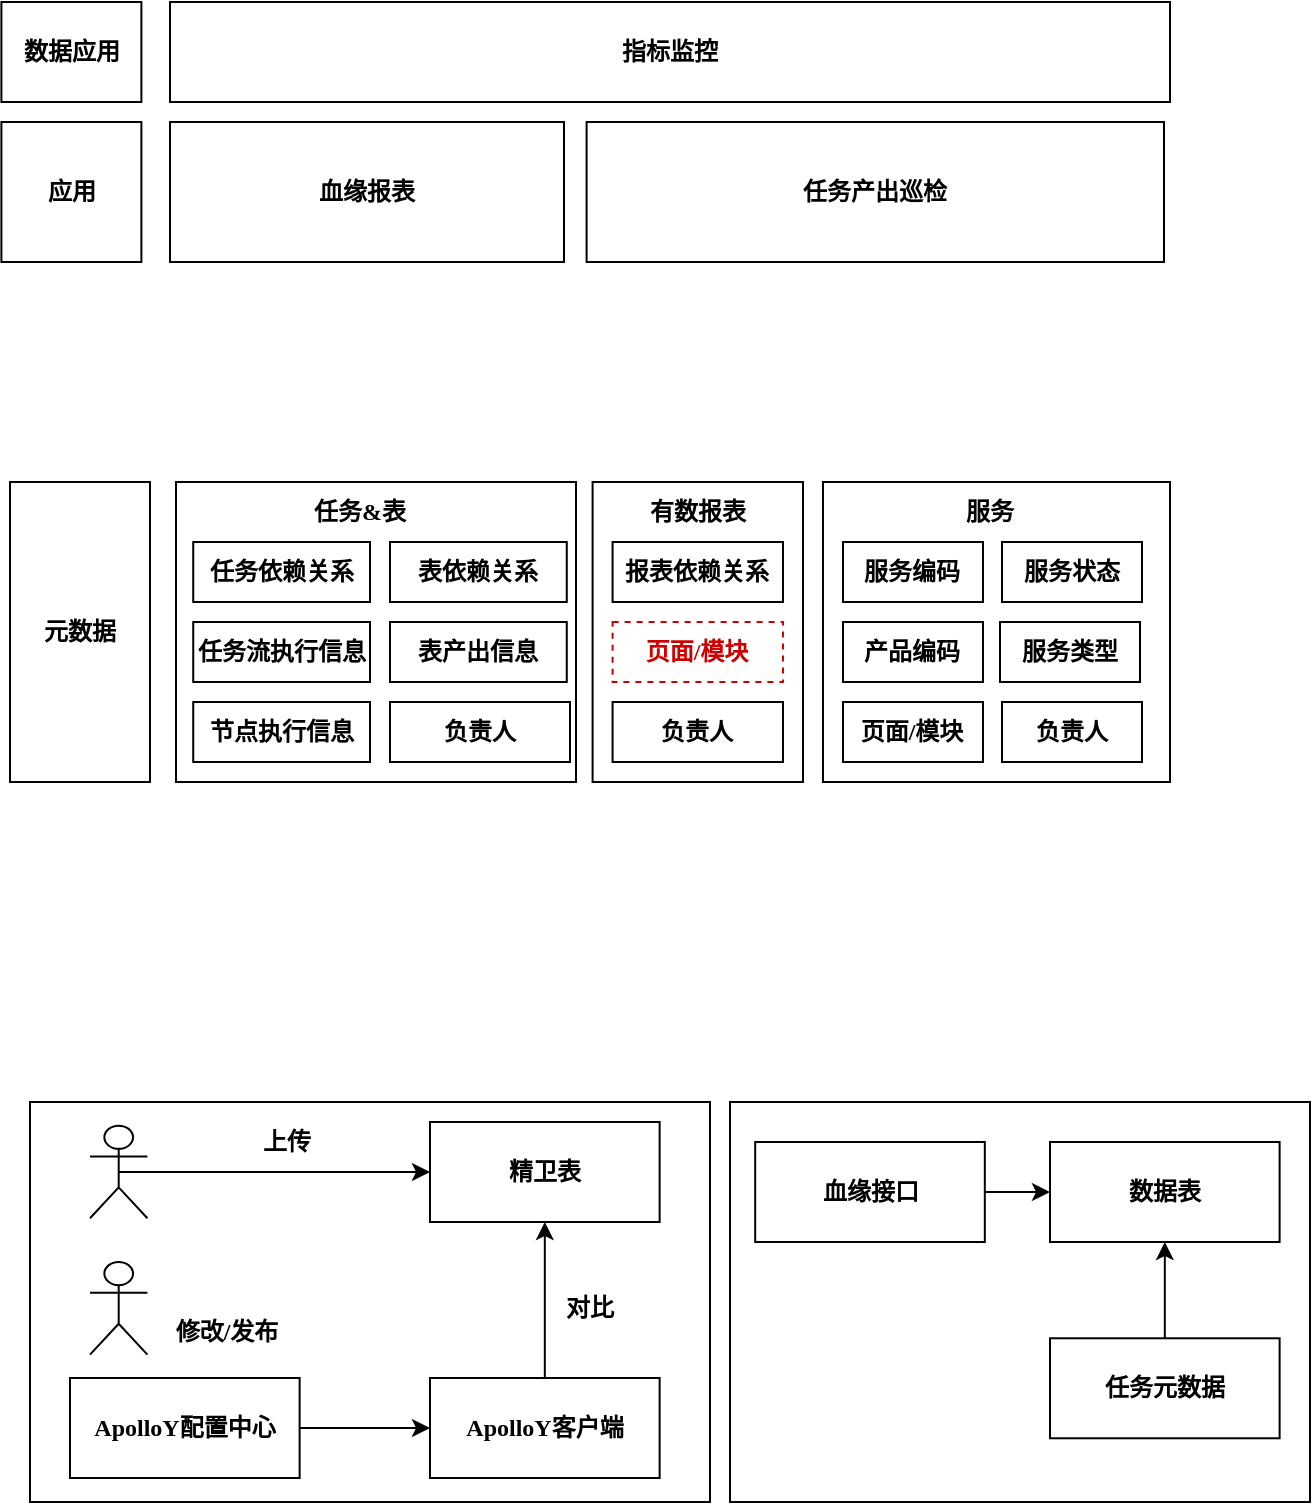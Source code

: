 <mxfile version="22.1.11" type="github">
  <diagram name="第 1 页" id="bkmUAf5GaKLeKeRniAin">
    <mxGraphModel dx="841" dy="1719" grid="1" gridSize="10" guides="1" tooltips="1" connect="1" arrows="1" fold="1" page="1" pageScale="1" pageWidth="827" pageHeight="1169" math="0" shadow="0">
      <root>
        <mxCell id="0" />
        <mxCell id="1" parent="0" />
        <mxCell id="q0xM9G2KaVh3ov2FUy2p-14" value="" style="rounded=0;whiteSpace=wrap;html=1;" vertex="1" parent="1">
          <mxGeometry x="760" y="450" width="340" height="200" as="geometry" />
        </mxCell>
        <mxCell id="q0xM9G2KaVh3ov2FUy2p-5" style="edgeStyle=orthogonalEdgeStyle;rounded=0;orthogonalLoop=1;jettySize=auto;html=1;exitX=1;exitY=0.5;exitDx=0;exitDy=0;" edge="1" parent="1" source="q0xM9G2KaVh3ov2FUy2p-1" target="q0xM9G2KaVh3ov2FUy2p-4">
          <mxGeometry relative="1" as="geometry" />
        </mxCell>
        <mxCell id="q0xM9G2KaVh3ov2FUy2p-1" value="&lt;h4&gt;ApolloY配置中心&lt;/h4&gt;" style="rounded=0;whiteSpace=wrap;html=1;fontFamily=微软雅黑;" vertex="1" parent="1">
          <mxGeometry x="780" y="588" width="114.81" height="50" as="geometry" />
        </mxCell>
        <mxCell id="q0xM9G2KaVh3ov2FUy2p-2" value="&lt;h4&gt;修改/发布&lt;/h4&gt;" style="text;html=1;strokeColor=none;fillColor=none;align=center;verticalAlign=middle;whiteSpace=wrap;rounded=0;fontFamily=微软雅黑;" vertex="1" parent="1">
          <mxGeometry x="830.003" y="553.14" width="57.403" height="23.143" as="geometry" />
        </mxCell>
        <mxCell id="q0xM9G2KaVh3ov2FUy2p-3" value="" style="shape=umlActor;verticalLabelPosition=bottom;verticalAlign=top;html=1;outlineConnect=0;fontFamily=微软雅黑;" vertex="1" parent="1">
          <mxGeometry x="790.002" y="530" width="28.701" height="46.286" as="geometry" />
        </mxCell>
        <mxCell id="q0xM9G2KaVh3ov2FUy2p-19" style="edgeStyle=orthogonalEdgeStyle;rounded=0;orthogonalLoop=1;jettySize=auto;html=1;exitX=0.5;exitY=0;exitDx=0;exitDy=0;" edge="1" parent="1" source="q0xM9G2KaVh3ov2FUy2p-4" target="q0xM9G2KaVh3ov2FUy2p-6">
          <mxGeometry relative="1" as="geometry" />
        </mxCell>
        <mxCell id="q0xM9G2KaVh3ov2FUy2p-4" value="&lt;h4&gt;ApolloY客户端&lt;/h4&gt;" style="rounded=0;whiteSpace=wrap;html=1;fontFamily=微软雅黑;" vertex="1" parent="1">
          <mxGeometry x="960" y="588" width="114.81" height="50" as="geometry" />
        </mxCell>
        <mxCell id="q0xM9G2KaVh3ov2FUy2p-6" value="&lt;h4&gt;精卫表&lt;/h4&gt;" style="rounded=0;whiteSpace=wrap;html=1;fontFamily=微软雅黑;" vertex="1" parent="1">
          <mxGeometry x="960" y="460" width="114.81" height="50" as="geometry" />
        </mxCell>
        <mxCell id="q0xM9G2KaVh3ov2FUy2p-10" style="edgeStyle=orthogonalEdgeStyle;rounded=0;orthogonalLoop=1;jettySize=auto;html=1;exitX=0.5;exitY=0.5;exitDx=0;exitDy=0;exitPerimeter=0;" edge="1" parent="1" source="q0xM9G2KaVh3ov2FUy2p-7" target="q0xM9G2KaVh3ov2FUy2p-6">
          <mxGeometry relative="1" as="geometry" />
        </mxCell>
        <mxCell id="q0xM9G2KaVh3ov2FUy2p-7" value="" style="shape=umlActor;verticalLabelPosition=bottom;verticalAlign=top;html=1;outlineConnect=0;fontFamily=微软雅黑;" vertex="1" parent="1">
          <mxGeometry x="790.002" y="461.86" width="28.701" height="46.286" as="geometry" />
        </mxCell>
        <mxCell id="q0xM9G2KaVh3ov2FUy2p-8" value="&lt;h4&gt;上传&lt;/h4&gt;" style="text;html=1;strokeColor=none;fillColor=none;align=center;verticalAlign=middle;whiteSpace=wrap;rounded=0;fontFamily=微软雅黑;" vertex="1" parent="1">
          <mxGeometry x="860.003" y="458.15" width="57.403" height="23.143" as="geometry" />
        </mxCell>
        <mxCell id="q0xM9G2KaVh3ov2FUy2p-12" value="&lt;h4&gt;血缘报表&lt;/h4&gt;" style="rounded=0;whiteSpace=wrap;html=1;fontFamily=微软雅黑;" vertex="1" parent="1">
          <mxGeometry x="830" y="-40" width="197" height="70" as="geometry" />
        </mxCell>
        <mxCell id="q0xM9G2KaVh3ov2FUy2p-15" value="" style="rounded=0;whiteSpace=wrap;html=1;" vertex="1" parent="1">
          <mxGeometry x="1110" y="450" width="290" height="200" as="geometry" />
        </mxCell>
        <mxCell id="q0xM9G2KaVh3ov2FUy2p-17" value="&lt;h4&gt;数据表&lt;/h4&gt;" style="rounded=0;whiteSpace=wrap;html=1;fontFamily=微软雅黑;" vertex="1" parent="1">
          <mxGeometry x="1270" y="470" width="114.81" height="50" as="geometry" />
        </mxCell>
        <mxCell id="q0xM9G2KaVh3ov2FUy2p-21" style="edgeStyle=orthogonalEdgeStyle;rounded=0;orthogonalLoop=1;jettySize=auto;html=1;exitX=1;exitY=0.5;exitDx=0;exitDy=0;" edge="1" parent="1" source="q0xM9G2KaVh3ov2FUy2p-18" target="q0xM9G2KaVh3ov2FUy2p-17">
          <mxGeometry relative="1" as="geometry" />
        </mxCell>
        <mxCell id="q0xM9G2KaVh3ov2FUy2p-18" value="&lt;h4&gt;血缘接口&lt;/h4&gt;" style="rounded=0;whiteSpace=wrap;html=1;fontFamily=微软雅黑;" vertex="1" parent="1">
          <mxGeometry x="1122.6" y="470" width="114.81" height="50" as="geometry" />
        </mxCell>
        <mxCell id="q0xM9G2KaVh3ov2FUy2p-20" value="对比" style="text;html=1;strokeColor=none;fillColor=none;align=center;verticalAlign=middle;whiteSpace=wrap;rounded=0;fontFamily=微软雅黑;fontStyle=1" vertex="1" parent="1">
          <mxGeometry x="1010" y="538.14" width="60" height="30" as="geometry" />
        </mxCell>
        <mxCell id="q0xM9G2KaVh3ov2FUy2p-24" style="edgeStyle=orthogonalEdgeStyle;rounded=0;orthogonalLoop=1;jettySize=auto;html=1;exitX=0.5;exitY=0;exitDx=0;exitDy=0;" edge="1" parent="1" source="q0xM9G2KaVh3ov2FUy2p-23" target="q0xM9G2KaVh3ov2FUy2p-17">
          <mxGeometry relative="1" as="geometry" />
        </mxCell>
        <mxCell id="q0xM9G2KaVh3ov2FUy2p-23" value="&lt;h4&gt;任务元数据&lt;/h4&gt;" style="rounded=0;whiteSpace=wrap;html=1;fontFamily=微软雅黑;" vertex="1" parent="1">
          <mxGeometry x="1270" y="568.14" width="114.81" height="50" as="geometry" />
        </mxCell>
        <mxCell id="q0xM9G2KaVh3ov2FUy2p-25" value="&lt;h4&gt;任务产出巡检&lt;/h4&gt;" style="rounded=0;whiteSpace=wrap;html=1;fontFamily=微软雅黑;" vertex="1" parent="1">
          <mxGeometry x="1038.3" y="-40" width="288.7" height="70" as="geometry" />
        </mxCell>
        <mxCell id="q0xM9G2KaVh3ov2FUy2p-26" value="&lt;h4&gt;指标监控&lt;/h4&gt;" style="rounded=0;whiteSpace=wrap;html=1;fontFamily=微软雅黑;" vertex="1" parent="1">
          <mxGeometry x="830" y="-100" width="500" height="50" as="geometry" />
        </mxCell>
        <mxCell id="q0xM9G2KaVh3ov2FUy2p-27" value="&lt;h4&gt;元数据&lt;/h4&gt;" style="rounded=0;whiteSpace=wrap;html=1;fontFamily=微软雅黑;" vertex="1" parent="1">
          <mxGeometry x="750" y="140" width="70" height="150" as="geometry" />
        </mxCell>
        <mxCell id="q0xM9G2KaVh3ov2FUy2p-28" value="&lt;h4&gt;&lt;br&gt;&lt;/h4&gt;" style="rounded=0;whiteSpace=wrap;html=1;fontFamily=微软雅黑;" vertex="1" parent="1">
          <mxGeometry x="1041.3" y="140" width="105.19" height="150" as="geometry" />
        </mxCell>
        <mxCell id="q0xM9G2KaVh3ov2FUy2p-29" value="&lt;h4&gt;&lt;br&gt;&lt;/h4&gt;" style="rounded=0;whiteSpace=wrap;html=1;fontFamily=微软雅黑;" vertex="1" parent="1">
          <mxGeometry x="833" y="140" width="200" height="150" as="geometry" />
        </mxCell>
        <mxCell id="q0xM9G2KaVh3ov2FUy2p-30" value="&lt;h4 style=&quot;border-color: var(--border-color);&quot;&gt;页面/模块&lt;/h4&gt;" style="rounded=0;whiteSpace=wrap;html=1;fontFamily=微软雅黑;fontColor=#CC0000;dashed=1;strokeColor=#CC0000;" vertex="1" parent="1">
          <mxGeometry x="1051.3" y="210" width="85.19" height="30" as="geometry" />
        </mxCell>
        <mxCell id="q0xM9G2KaVh3ov2FUy2p-31" value="&lt;h4&gt;报表依赖关系&lt;/h4&gt;" style="rounded=0;whiteSpace=wrap;html=1;fontFamily=微软雅黑;" vertex="1" parent="1">
          <mxGeometry x="1051.3" y="170" width="85.19" height="30" as="geometry" />
        </mxCell>
        <mxCell id="q0xM9G2KaVh3ov2FUy2p-32" value="&lt;h4&gt;任务依赖关系&lt;/h4&gt;" style="rounded=0;whiteSpace=wrap;html=1;fontFamily=微软雅黑;" vertex="1" parent="1">
          <mxGeometry x="841.62" y="170" width="88.38" height="30" as="geometry" />
        </mxCell>
        <mxCell id="q0xM9G2KaVh3ov2FUy2p-33" value="&lt;h4&gt;任务流执行信息&lt;/h4&gt;" style="rounded=0;whiteSpace=wrap;html=1;fontFamily=微软雅黑;" vertex="1" parent="1">
          <mxGeometry x="841.62" y="210" width="88.38" height="30" as="geometry" />
        </mxCell>
        <mxCell id="q0xM9G2KaVh3ov2FUy2p-34" value="&lt;h4&gt;节点执行信息&lt;/h4&gt;" style="rounded=0;whiteSpace=wrap;html=1;fontFamily=微软雅黑;" vertex="1" parent="1">
          <mxGeometry x="841.62" y="250" width="88.38" height="30" as="geometry" />
        </mxCell>
        <mxCell id="q0xM9G2KaVh3ov2FUy2p-36" value="&lt;h4&gt;负责人&lt;/h4&gt;" style="rounded=0;whiteSpace=wrap;html=1;fontFamily=微软雅黑;" vertex="1" parent="1">
          <mxGeometry x="1051.3" y="250" width="85.19" height="30" as="geometry" />
        </mxCell>
        <mxCell id="q0xM9G2KaVh3ov2FUy2p-37" value="任务&amp;amp;表" style="text;html=1;strokeColor=none;fillColor=none;align=center;verticalAlign=middle;whiteSpace=wrap;rounded=0;fontStyle=1;fontFamily=微软雅黑;" vertex="1" parent="1">
          <mxGeometry x="894.81" y="140" width="60" height="30" as="geometry" />
        </mxCell>
        <mxCell id="q0xM9G2KaVh3ov2FUy2p-38" value="有数报表" style="text;html=1;strokeColor=none;fillColor=none;align=center;verticalAlign=middle;whiteSpace=wrap;rounded=0;fontStyle=1;fontFamily=微软雅黑;" vertex="1" parent="1">
          <mxGeometry x="1063.9" y="140" width="60" height="30" as="geometry" />
        </mxCell>
        <mxCell id="q0xM9G2KaVh3ov2FUy2p-39" value="&lt;h4&gt;&lt;br&gt;&lt;/h4&gt;" style="rounded=0;whiteSpace=wrap;html=1;fontFamily=微软雅黑;" vertex="1" parent="1">
          <mxGeometry x="1156.49" y="140" width="173.51" height="150" as="geometry" />
        </mxCell>
        <mxCell id="q0xM9G2KaVh3ov2FUy2p-40" value="&lt;h4&gt;产品编码&lt;/h4&gt;" style="rounded=0;whiteSpace=wrap;html=1;fontFamily=微软雅黑;" vertex="1" parent="1">
          <mxGeometry x="1166.49" y="210" width="70" height="30" as="geometry" />
        </mxCell>
        <mxCell id="q0xM9G2KaVh3ov2FUy2p-41" value="&lt;h4&gt;服务编码&lt;/h4&gt;" style="rounded=0;whiteSpace=wrap;html=1;fontFamily=微软雅黑;" vertex="1" parent="1">
          <mxGeometry x="1166.49" y="170" width="70" height="30" as="geometry" />
        </mxCell>
        <mxCell id="q0xM9G2KaVh3ov2FUy2p-42" value="&lt;h4 style=&quot;border-color: var(--border-color);&quot;&gt;页面/模块&lt;/h4&gt;" style="rounded=0;whiteSpace=wrap;html=1;fontFamily=微软雅黑;" vertex="1" parent="1">
          <mxGeometry x="1166.49" y="250" width="70" height="30" as="geometry" />
        </mxCell>
        <mxCell id="q0xM9G2KaVh3ov2FUy2p-43" value="服务" style="text;html=1;strokeColor=none;fillColor=none;align=center;verticalAlign=middle;whiteSpace=wrap;rounded=0;fontStyle=1;fontFamily=微软雅黑;" vertex="1" parent="1">
          <mxGeometry x="1210.0" y="140" width="60" height="30" as="geometry" />
        </mxCell>
        <mxCell id="q0xM9G2KaVh3ov2FUy2p-44" value="&lt;h4&gt;服务状态&lt;/h4&gt;" style="rounded=0;whiteSpace=wrap;html=1;fontFamily=微软雅黑;" vertex="1" parent="1">
          <mxGeometry x="1246" y="170" width="70" height="30" as="geometry" />
        </mxCell>
        <mxCell id="q0xM9G2KaVh3ov2FUy2p-45" value="&lt;h4&gt;服务类型&lt;/h4&gt;" style="rounded=0;whiteSpace=wrap;html=1;fontFamily=微软雅黑;" vertex="1" parent="1">
          <mxGeometry x="1245" y="210" width="70" height="30" as="geometry" />
        </mxCell>
        <mxCell id="q0xM9G2KaVh3ov2FUy2p-46" value="&lt;h4&gt;负责人&lt;/h4&gt;" style="rounded=0;whiteSpace=wrap;html=1;fontFamily=微软雅黑;" vertex="1" parent="1">
          <mxGeometry x="1246" y="250" width="70" height="30" as="geometry" />
        </mxCell>
        <mxCell id="q0xM9G2KaVh3ov2FUy2p-47" value="&lt;h4&gt;表依赖关系&lt;/h4&gt;" style="rounded=0;whiteSpace=wrap;html=1;fontFamily=微软雅黑;" vertex="1" parent="1">
          <mxGeometry x="940" y="170" width="88.38" height="30" as="geometry" />
        </mxCell>
        <mxCell id="q0xM9G2KaVh3ov2FUy2p-48" value="&lt;h4&gt;表产出信息&lt;/h4&gt;" style="rounded=0;whiteSpace=wrap;html=1;fontFamily=微软雅黑;" vertex="1" parent="1">
          <mxGeometry x="940" y="210" width="88.38" height="30" as="geometry" />
        </mxCell>
        <mxCell id="q0xM9G2KaVh3ov2FUy2p-49" value="&lt;h4&gt;负责人&lt;/h4&gt;" style="rounded=0;whiteSpace=wrap;html=1;fontFamily=微软雅黑;" vertex="1" parent="1">
          <mxGeometry x="940" y="250" width="90" height="30" as="geometry" />
        </mxCell>
        <mxCell id="q0xM9G2KaVh3ov2FUy2p-51" value="&lt;h4&gt;应用&lt;/h4&gt;" style="rounded=0;whiteSpace=wrap;html=1;fontFamily=微软雅黑;" vertex="1" parent="1">
          <mxGeometry x="745.7" y="-40" width="70" height="70" as="geometry" />
        </mxCell>
        <mxCell id="q0xM9G2KaVh3ov2FUy2p-52" value="&lt;h4&gt;数据应用&lt;/h4&gt;" style="rounded=0;whiteSpace=wrap;html=1;fontFamily=微软雅黑;" vertex="1" parent="1">
          <mxGeometry x="745.7" y="-100" width="70" height="50" as="geometry" />
        </mxCell>
      </root>
    </mxGraphModel>
  </diagram>
</mxfile>

